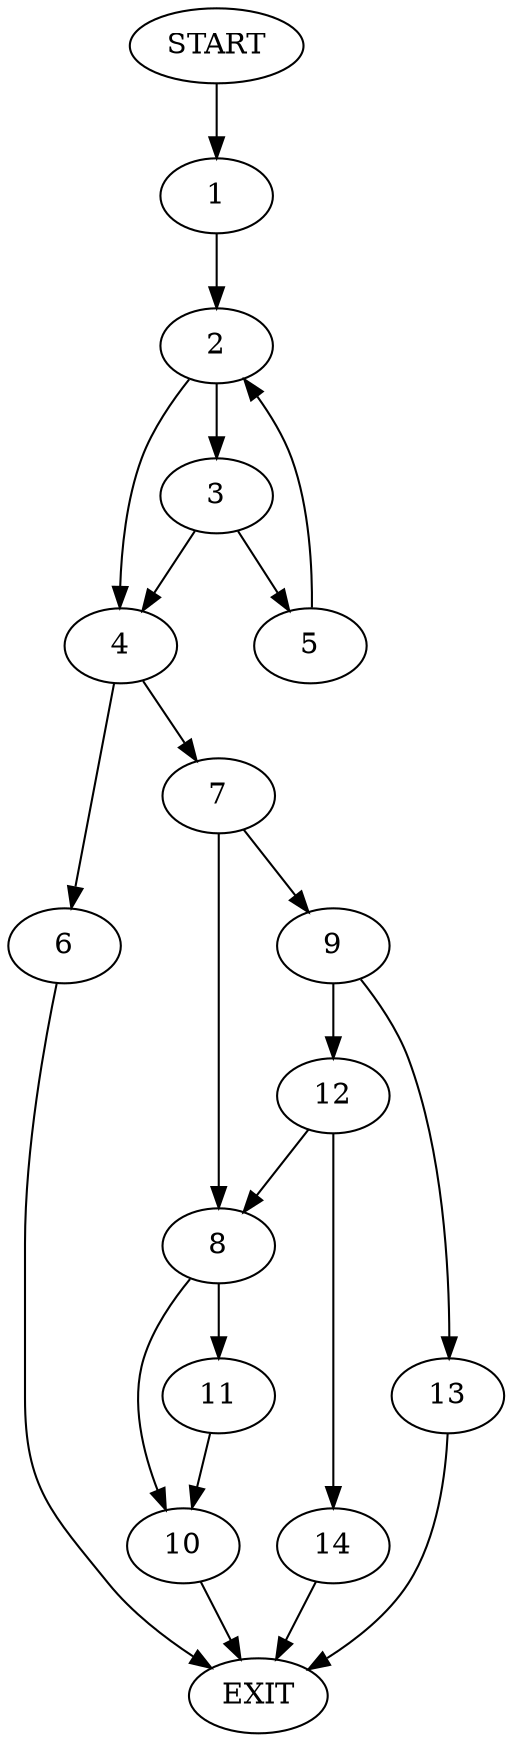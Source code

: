 digraph {
0 [label="START"]
15 [label="EXIT"]
0 -> 1
1 -> 2
2 -> 3
2 -> 4
3 -> 5
3 -> 4
4 -> 6
4 -> 7
5 -> 2
6 -> 15
7 -> 8
7 -> 9
8 -> 10
8 -> 11
9 -> 12
9 -> 13
12 -> 14
12 -> 8
13 -> 15
14 -> 15
10 -> 15
11 -> 10
}
